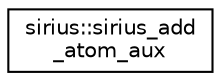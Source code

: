 digraph "Graphical Class Hierarchy"
{
 // INTERACTIVE_SVG=YES
  edge [fontname="Helvetica",fontsize="10",labelfontname="Helvetica",labelfontsize="10"];
  node [fontname="Helvetica",fontsize="10",shape=record];
  rankdir="LR";
  Node1 [label="sirius::sirius_add\l_atom_aux",height=0.2,width=0.4,color="black", fillcolor="white", style="filled",URL="$interfacesirius_1_1sirius__add__atom__aux.html"];
}
